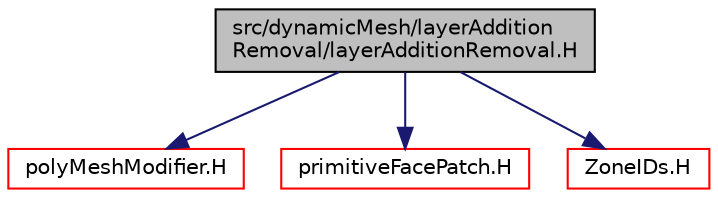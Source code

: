 digraph "src/dynamicMesh/layerAdditionRemoval/layerAdditionRemoval.H"
{
  bgcolor="transparent";
  edge [fontname="Helvetica",fontsize="10",labelfontname="Helvetica",labelfontsize="10"];
  node [fontname="Helvetica",fontsize="10",shape=record];
  Node1 [label="src/dynamicMesh/layerAddition\lRemoval/layerAdditionRemoval.H",height=0.2,width=0.4,color="black", fillcolor="grey75", style="filled", fontcolor="black"];
  Node1 -> Node2 [color="midnightblue",fontsize="10",style="solid",fontname="Helvetica"];
  Node2 [label="polyMeshModifier.H",height=0.2,width=0.4,color="red",URL="$a05006.html"];
  Node1 -> Node3 [color="midnightblue",fontsize="10",style="solid",fontname="Helvetica"];
  Node3 [label="primitiveFacePatch.H",height=0.2,width=0.4,color="red",URL="$a09083.html"];
  Node1 -> Node4 [color="midnightblue",fontsize="10",style="solid",fontname="Helvetica"];
  Node4 [label="ZoneIDs.H",height=0.2,width=0.4,color="red",URL="$a08810.html"];
}
